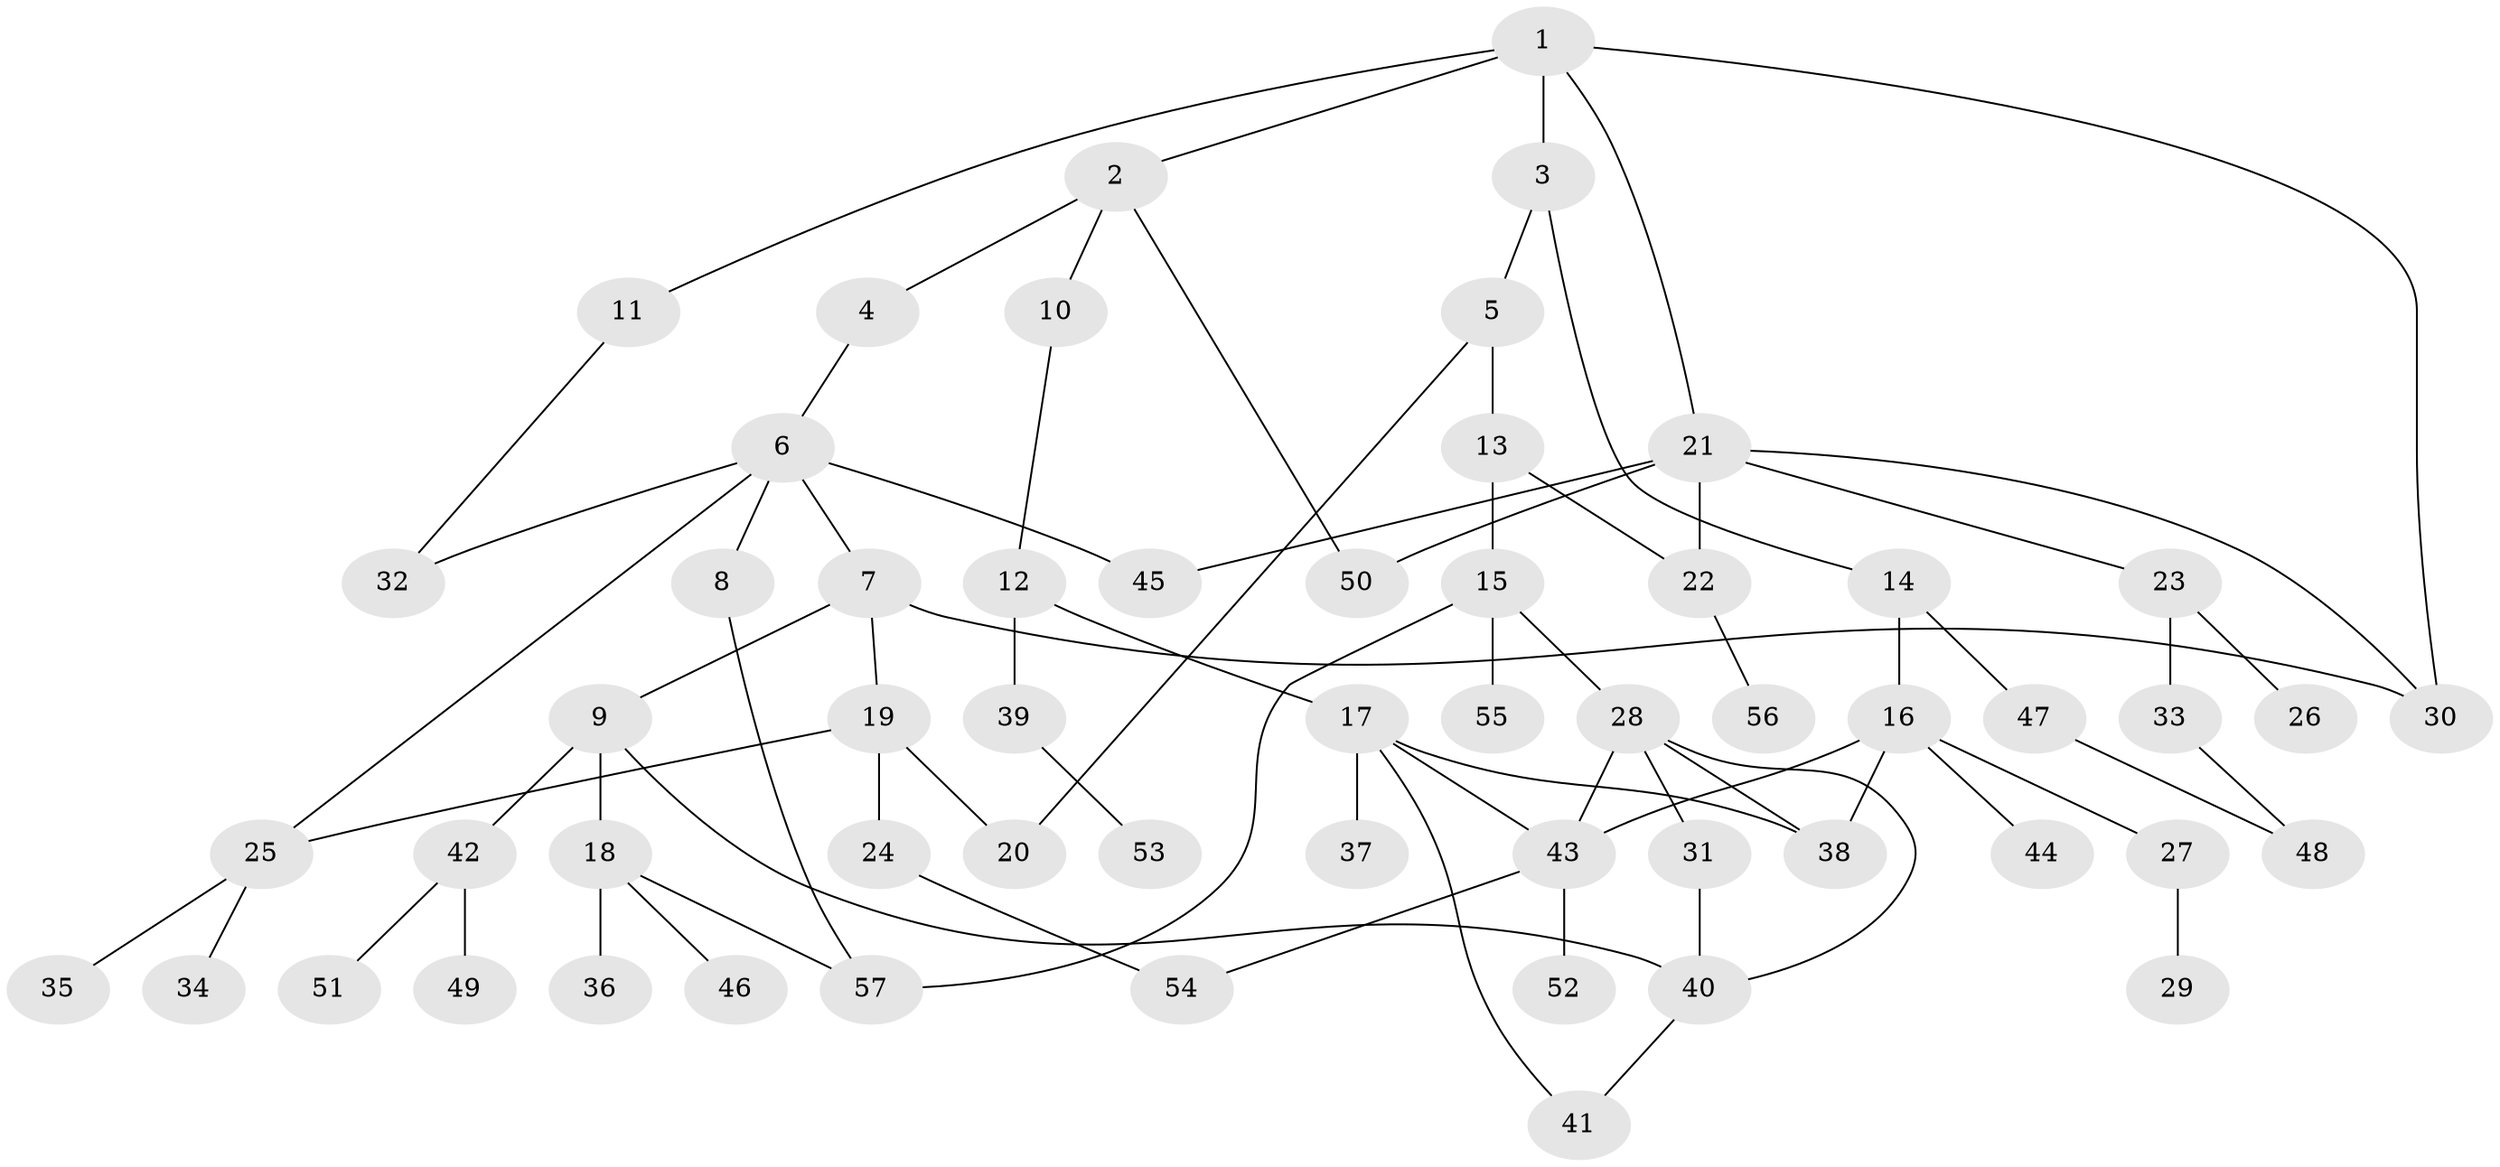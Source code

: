 // coarse degree distribution, {7: 0.02564102564102564, 3: 0.20512820512820512, 4: 0.1794871794871795, 2: 0.2564102564102564, 6: 0.02564102564102564, 5: 0.02564102564102564, 8: 0.02564102564102564, 1: 0.2564102564102564}
// Generated by graph-tools (version 1.1) at 2025/51/02/27/25 19:51:37]
// undirected, 57 vertices, 75 edges
graph export_dot {
graph [start="1"]
  node [color=gray90,style=filled];
  1;
  2;
  3;
  4;
  5;
  6;
  7;
  8;
  9;
  10;
  11;
  12;
  13;
  14;
  15;
  16;
  17;
  18;
  19;
  20;
  21;
  22;
  23;
  24;
  25;
  26;
  27;
  28;
  29;
  30;
  31;
  32;
  33;
  34;
  35;
  36;
  37;
  38;
  39;
  40;
  41;
  42;
  43;
  44;
  45;
  46;
  47;
  48;
  49;
  50;
  51;
  52;
  53;
  54;
  55;
  56;
  57;
  1 -- 2;
  1 -- 3;
  1 -- 11;
  1 -- 21;
  1 -- 30;
  2 -- 4;
  2 -- 10;
  2 -- 50;
  3 -- 5;
  3 -- 14;
  4 -- 6;
  5 -- 13;
  5 -- 20;
  6 -- 7;
  6 -- 8;
  6 -- 45;
  6 -- 32;
  6 -- 25;
  7 -- 9;
  7 -- 19;
  7 -- 30;
  8 -- 57;
  9 -- 18;
  9 -- 42;
  9 -- 40;
  10 -- 12;
  11 -- 32;
  12 -- 17;
  12 -- 39;
  13 -- 15;
  13 -- 22;
  14 -- 16;
  14 -- 47;
  15 -- 28;
  15 -- 55;
  15 -- 57;
  16 -- 27;
  16 -- 44;
  16 -- 38;
  16 -- 43;
  17 -- 37;
  17 -- 41;
  17 -- 43;
  17 -- 38;
  18 -- 36;
  18 -- 46;
  18 -- 57;
  19 -- 20;
  19 -- 24;
  19 -- 25;
  21 -- 22;
  21 -- 23;
  21 -- 30;
  21 -- 50;
  21 -- 45;
  22 -- 56;
  23 -- 26;
  23 -- 33;
  24 -- 54;
  25 -- 34;
  25 -- 35;
  27 -- 29;
  28 -- 31;
  28 -- 38;
  28 -- 40;
  28 -- 43;
  31 -- 40;
  33 -- 48;
  39 -- 53;
  40 -- 41;
  42 -- 49;
  42 -- 51;
  43 -- 52;
  43 -- 54;
  47 -- 48;
}
